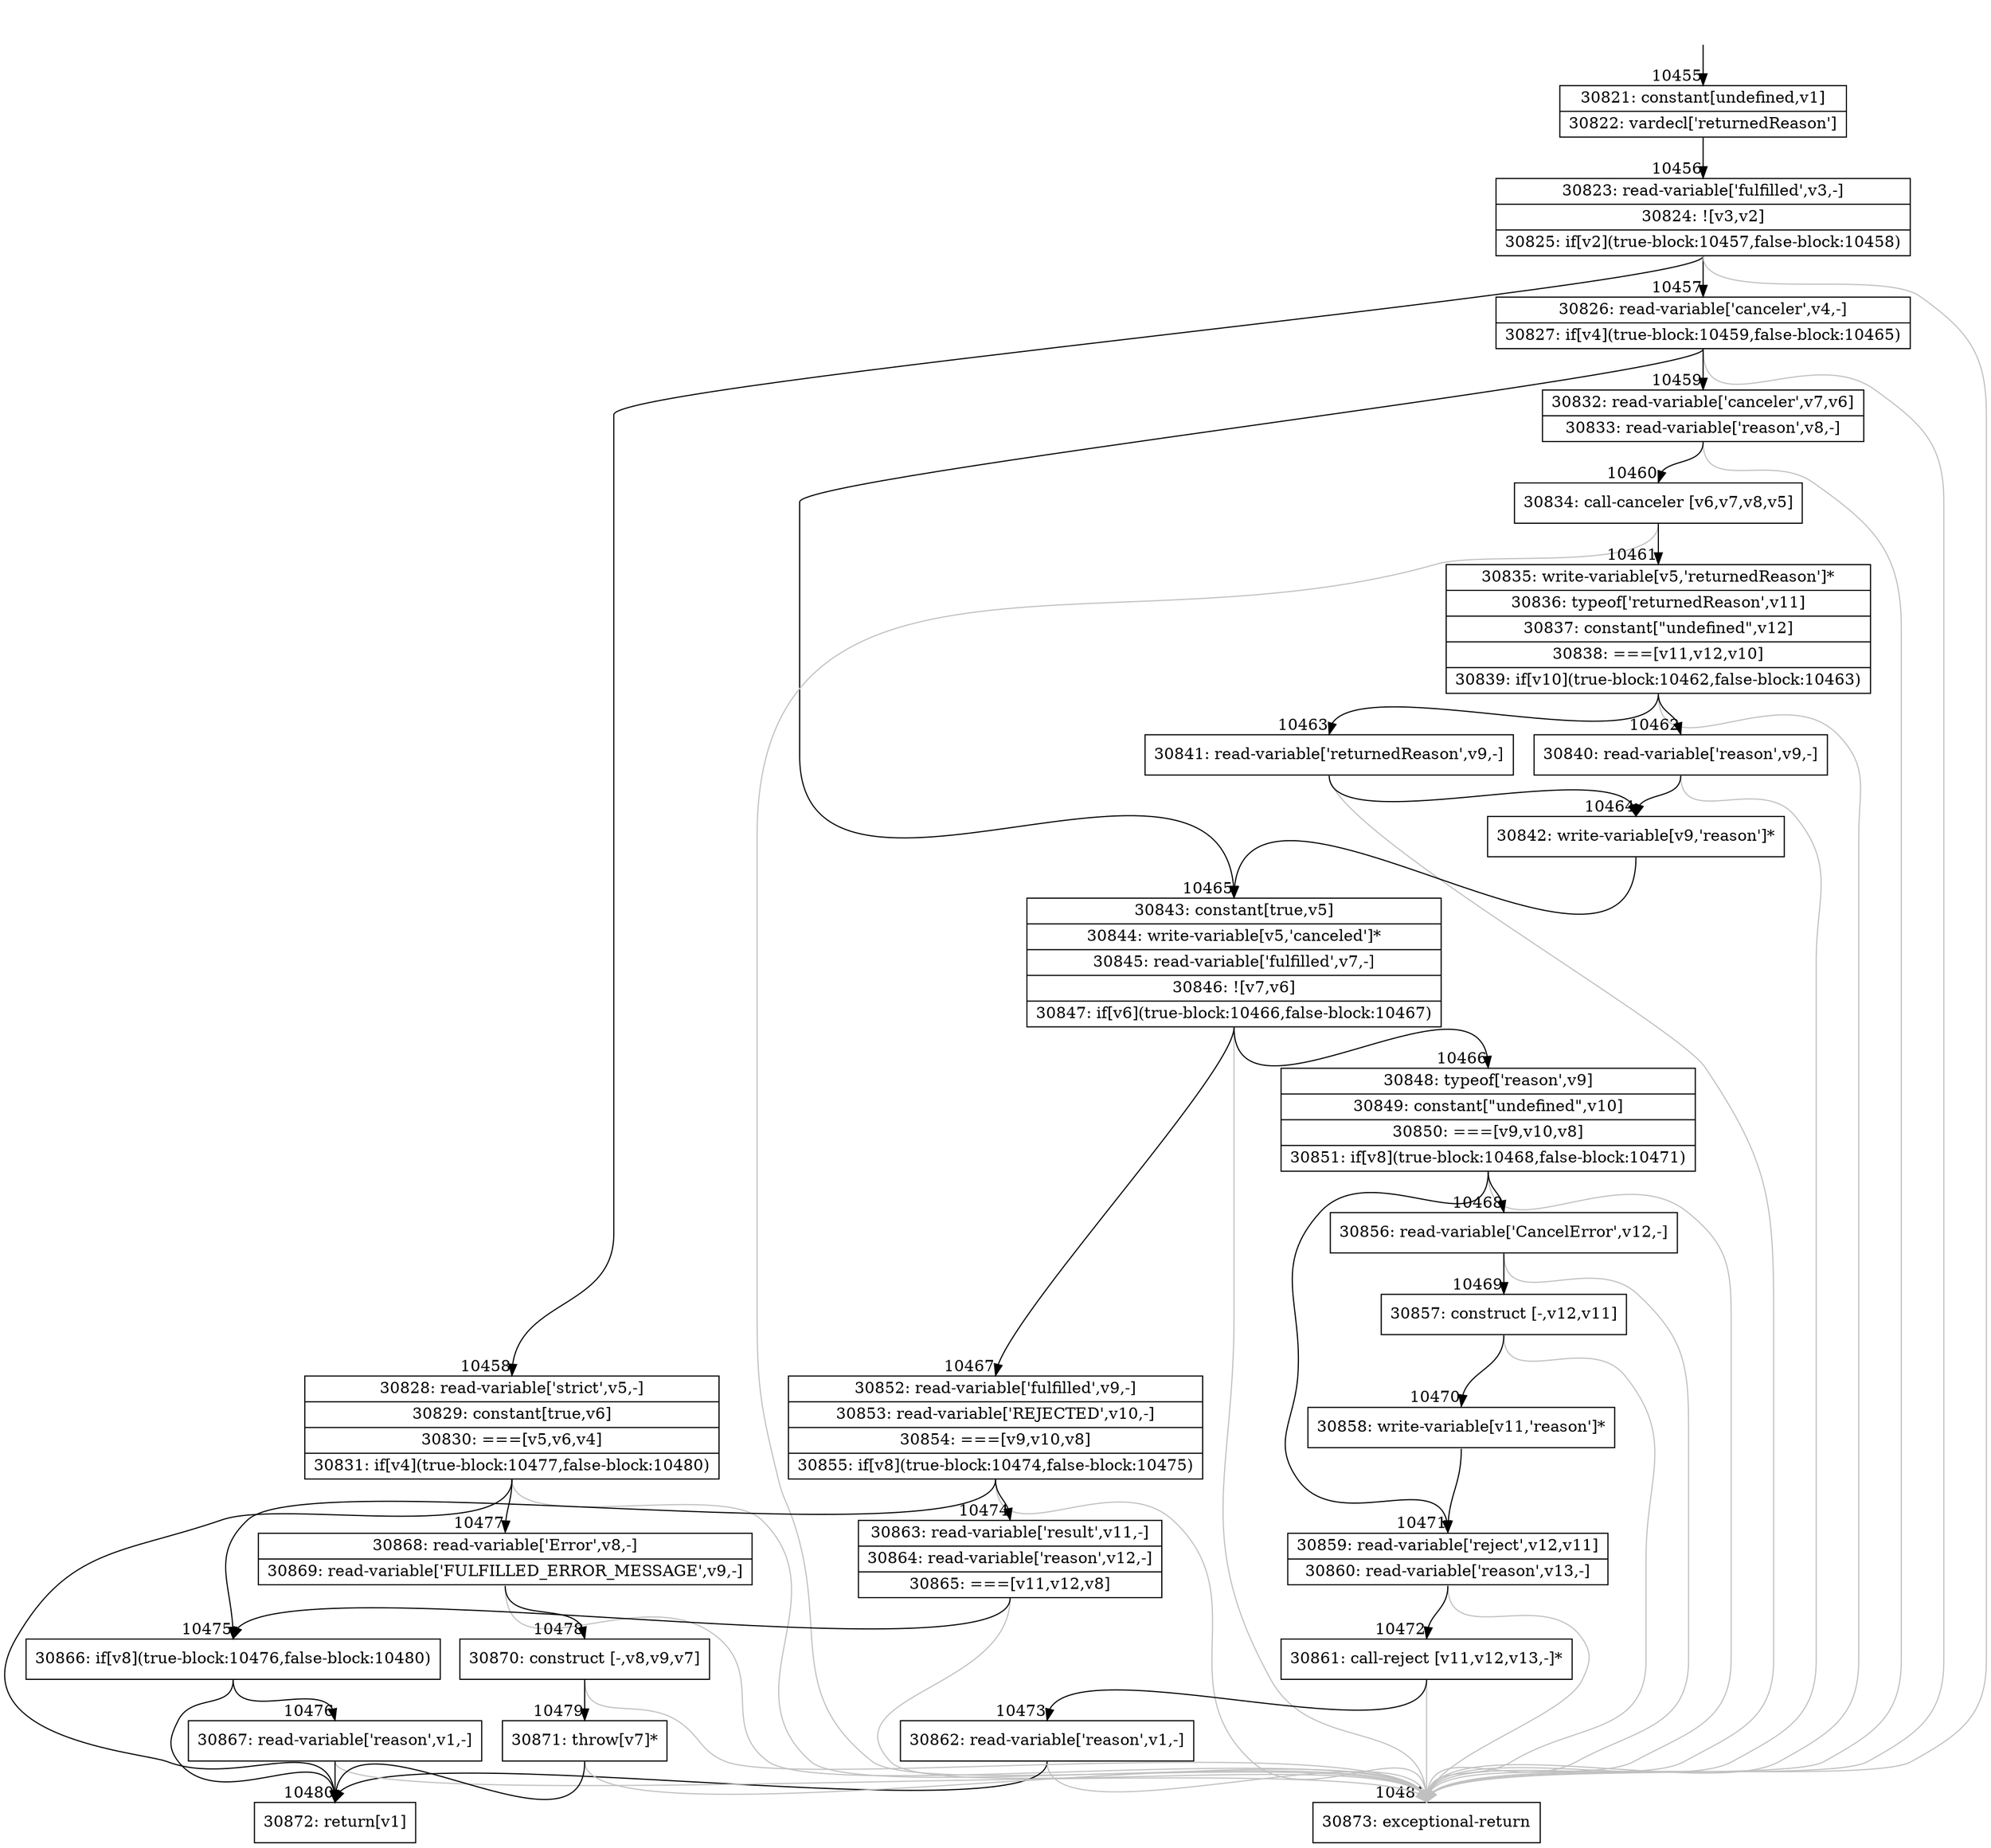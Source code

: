 digraph {
rankdir="TD"
BB_entry760[shape=none,label=""];
BB_entry760 -> BB10455 [tailport=s, headport=n, headlabel="    10455"]
BB10455 [shape=record label="{30821: constant[undefined,v1]|30822: vardecl['returnedReason']}" ] 
BB10455 -> BB10456 [tailport=s, headport=n, headlabel="      10456"]
BB10456 [shape=record label="{30823: read-variable['fulfilled',v3,-]|30824: ![v3,v2]|30825: if[v2](true-block:10457,false-block:10458)}" ] 
BB10456 -> BB10457 [tailport=s, headport=n, headlabel="      10457"]
BB10456 -> BB10458 [tailport=s, headport=n, headlabel="      10458"]
BB10456 -> BB10481 [tailport=s, headport=n, color=gray, headlabel="      10481"]
BB10457 [shape=record label="{30826: read-variable['canceler',v4,-]|30827: if[v4](true-block:10459,false-block:10465)}" ] 
BB10457 -> BB10459 [tailport=s, headport=n, headlabel="      10459"]
BB10457 -> BB10465 [tailport=s, headport=n, headlabel="      10465"]
BB10457 -> BB10481 [tailport=s, headport=n, color=gray]
BB10458 [shape=record label="{30828: read-variable['strict',v5,-]|30829: constant[true,v6]|30830: ===[v5,v6,v4]|30831: if[v4](true-block:10477,false-block:10480)}" ] 
BB10458 -> BB10477 [tailport=s, headport=n, headlabel="      10477"]
BB10458 -> BB10480 [tailport=s, headport=n, headlabel="      10480"]
BB10458 -> BB10481 [tailport=s, headport=n, color=gray]
BB10459 [shape=record label="{30832: read-variable['canceler',v7,v6]|30833: read-variable['reason',v8,-]}" ] 
BB10459 -> BB10460 [tailport=s, headport=n, headlabel="      10460"]
BB10459 -> BB10481 [tailport=s, headport=n, color=gray]
BB10460 [shape=record label="{30834: call-canceler [v6,v7,v8,v5]}" ] 
BB10460 -> BB10461 [tailport=s, headport=n, headlabel="      10461"]
BB10460 -> BB10481 [tailport=s, headport=n, color=gray]
BB10461 [shape=record label="{30835: write-variable[v5,'returnedReason']*|30836: typeof['returnedReason',v11]|30837: constant[\"undefined\",v12]|30838: ===[v11,v12,v10]|30839: if[v10](true-block:10462,false-block:10463)}" ] 
BB10461 -> BB10462 [tailport=s, headport=n, headlabel="      10462"]
BB10461 -> BB10463 [tailport=s, headport=n, headlabel="      10463"]
BB10461 -> BB10481 [tailport=s, headport=n, color=gray]
BB10462 [shape=record label="{30840: read-variable['reason',v9,-]}" ] 
BB10462 -> BB10464 [tailport=s, headport=n, headlabel="      10464"]
BB10462 -> BB10481 [tailport=s, headport=n, color=gray]
BB10463 [shape=record label="{30841: read-variable['returnedReason',v9,-]}" ] 
BB10463 -> BB10464 [tailport=s, headport=n]
BB10463 -> BB10481 [tailport=s, headport=n, color=gray]
BB10464 [shape=record label="{30842: write-variable[v9,'reason']*}" ] 
BB10464 -> BB10465 [tailport=s, headport=n]
BB10465 [shape=record label="{30843: constant[true,v5]|30844: write-variable[v5,'canceled']*|30845: read-variable['fulfilled',v7,-]|30846: ![v7,v6]|30847: if[v6](true-block:10466,false-block:10467)}" ] 
BB10465 -> BB10466 [tailport=s, headport=n, headlabel="      10466"]
BB10465 -> BB10467 [tailport=s, headport=n, headlabel="      10467"]
BB10465 -> BB10481 [tailport=s, headport=n, color=gray]
BB10466 [shape=record label="{30848: typeof['reason',v9]|30849: constant[\"undefined\",v10]|30850: ===[v9,v10,v8]|30851: if[v8](true-block:10468,false-block:10471)}" ] 
BB10466 -> BB10468 [tailport=s, headport=n, headlabel="      10468"]
BB10466 -> BB10471 [tailport=s, headport=n, headlabel="      10471"]
BB10466 -> BB10481 [tailport=s, headport=n, color=gray]
BB10467 [shape=record label="{30852: read-variable['fulfilled',v9,-]|30853: read-variable['REJECTED',v10,-]|30854: ===[v9,v10,v8]|30855: if[v8](true-block:10474,false-block:10475)}" ] 
BB10467 -> BB10475 [tailport=s, headport=n, headlabel="      10475"]
BB10467 -> BB10474 [tailport=s, headport=n, headlabel="      10474"]
BB10467 -> BB10481 [tailport=s, headport=n, color=gray]
BB10468 [shape=record label="{30856: read-variable['CancelError',v12,-]}" ] 
BB10468 -> BB10469 [tailport=s, headport=n, headlabel="      10469"]
BB10468 -> BB10481 [tailport=s, headport=n, color=gray]
BB10469 [shape=record label="{30857: construct [-,v12,v11]}" ] 
BB10469 -> BB10470 [tailport=s, headport=n, headlabel="      10470"]
BB10469 -> BB10481 [tailport=s, headport=n, color=gray]
BB10470 [shape=record label="{30858: write-variable[v11,'reason']*}" ] 
BB10470 -> BB10471 [tailport=s, headport=n]
BB10471 [shape=record label="{30859: read-variable['reject',v12,v11]|30860: read-variable['reason',v13,-]}" ] 
BB10471 -> BB10472 [tailport=s, headport=n, headlabel="      10472"]
BB10471 -> BB10481 [tailport=s, headport=n, color=gray]
BB10472 [shape=record label="{30861: call-reject [v11,v12,v13,-]*}" ] 
BB10472 -> BB10473 [tailport=s, headport=n, headlabel="      10473"]
BB10472 -> BB10481 [tailport=s, headport=n, color=gray]
BB10473 [shape=record label="{30862: read-variable['reason',v1,-]}" ] 
BB10473 -> BB10480 [tailport=s, headport=n]
BB10473 -> BB10481 [tailport=s, headport=n, color=gray]
BB10474 [shape=record label="{30863: read-variable['result',v11,-]|30864: read-variable['reason',v12,-]|30865: ===[v11,v12,v8]}" ] 
BB10474 -> BB10475 [tailport=s, headport=n]
BB10474 -> BB10481 [tailport=s, headport=n, color=gray]
BB10475 [shape=record label="{30866: if[v8](true-block:10476,false-block:10480)}" ] 
BB10475 -> BB10476 [tailport=s, headport=n, headlabel="      10476"]
BB10475 -> BB10480 [tailport=s, headport=n]
BB10476 [shape=record label="{30867: read-variable['reason',v1,-]}" ] 
BB10476 -> BB10480 [tailport=s, headport=n]
BB10476 -> BB10481 [tailport=s, headport=n, color=gray]
BB10477 [shape=record label="{30868: read-variable['Error',v8,-]|30869: read-variable['FULFILLED_ERROR_MESSAGE',v9,-]}" ] 
BB10477 -> BB10478 [tailport=s, headport=n, headlabel="      10478"]
BB10477 -> BB10481 [tailport=s, headport=n, color=gray]
BB10478 [shape=record label="{30870: construct [-,v8,v9,v7]}" ] 
BB10478 -> BB10479 [tailport=s, headport=n, headlabel="      10479"]
BB10478 -> BB10481 [tailport=s, headport=n, color=gray]
BB10479 [shape=record label="{30871: throw[v7]*}" ] 
BB10479 -> BB10480 [tailport=s, headport=n]
BB10479 -> BB10481 [tailport=s, headport=n, color=gray]
BB10480 [shape=record label="{30872: return[v1]}" ] 
BB10481 [shape=record label="{30873: exceptional-return}" ] 
//#$~ 14764
}
